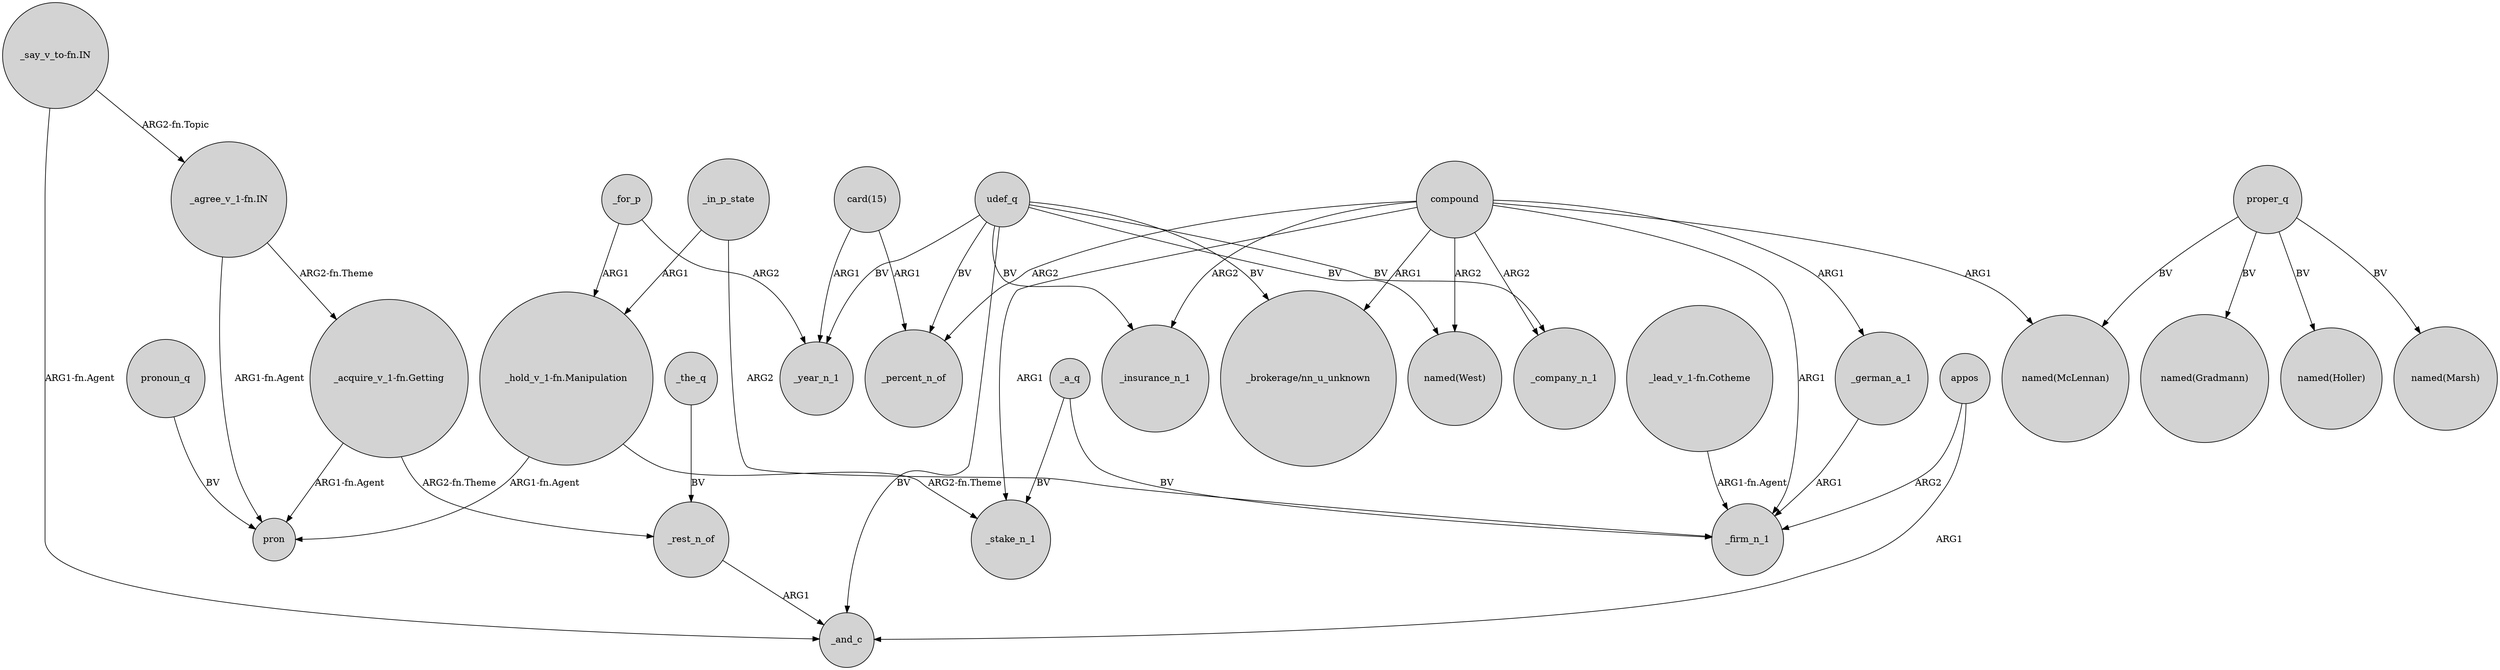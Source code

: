 digraph {
	node [shape=circle style=filled]
	_a_q -> _stake_n_1 [label=BV]
	compound -> "named(West)" [label=ARG2]
	_for_p -> "_hold_v_1-fn.Manipulation" [label=ARG1]
	compound -> _insurance_n_1 [label=ARG2]
	"_say_v_to-fn.IN" -> _and_c [label="ARG1-fn.Agent"]
	appos -> _firm_n_1 [label=ARG2]
	_in_p_state -> "_hold_v_1-fn.Manipulation" [label=ARG1]
	"_hold_v_1-fn.Manipulation" -> pron [label="ARG1-fn.Agent"]
	"card(15)" -> _percent_n_of [label=ARG1]
	_for_p -> _year_n_1 [label=ARG2]
	appos -> _and_c [label=ARG1]
	_rest_n_of -> _and_c [label=ARG1]
	proper_q -> "named(Gradmann)" [label=BV]
	"_acquire_v_1-fn.Getting" -> _rest_n_of [label="ARG2-fn.Theme"]
	udef_q -> _insurance_n_1 [label=BV]
	compound -> _company_n_1 [label=ARG2]
	_a_q -> _firm_n_1 [label=BV]
	"_agree_v_1-fn.IN" -> pron [label="ARG1-fn.Agent"]
	"card(15)" -> _year_n_1 [label=ARG1]
	"_say_v_to-fn.IN" -> "_agree_v_1-fn.IN" [label="ARG2-fn.Topic"]
	compound -> _percent_n_of [label=ARG2]
	_the_q -> _rest_n_of [label=BV]
	"_acquire_v_1-fn.Getting" -> pron [label="ARG1-fn.Agent"]
	"_agree_v_1-fn.IN" -> "_acquire_v_1-fn.Getting" [label="ARG2-fn.Theme"]
	udef_q -> "_brokerage/nn_u_unknown" [label=BV]
	compound -> "named(McLennan)" [label=ARG1]
	pronoun_q -> pron [label=BV]
	_german_a_1 -> _firm_n_1 [label=ARG1]
	proper_q -> "named(McLennan)" [label=BV]
	udef_q -> "named(West)" [label=BV]
	proper_q -> "named(Holler)" [label=BV]
	compound -> _firm_n_1 [label=ARG1]
	compound -> _stake_n_1 [label=ARG1]
	_in_p_state -> _firm_n_1 [label=ARG2]
	"_lead_v_1-fn.Cotheme" -> _firm_n_1 [label="ARG1-fn.Agent"]
	udef_q -> _year_n_1 [label=BV]
	"_hold_v_1-fn.Manipulation" -> _stake_n_1 [label="ARG2-fn.Theme"]
	compound -> "_brokerage/nn_u_unknown" [label=ARG1]
	udef_q -> _percent_n_of [label=BV]
	proper_q -> "named(Marsh)" [label=BV]
	udef_q -> _and_c [label=BV]
	udef_q -> _company_n_1 [label=BV]
	compound -> _german_a_1 [label=ARG1]
}
